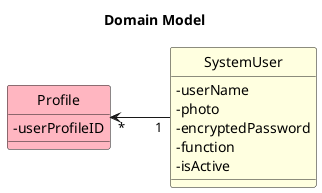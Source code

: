 @startuml
'https://plantuml.com/class-diagram


'Layout Format---------------------------------------------
left to right direction
hide circle
skinparam classAttributeIconSize 0


title Domain Model

class Profile #lightpink{
-userProfileID
}

class SystemUser #lightyellow{
-userName
-photo
-encryptedPassword
-function
-isActive
}

Profile "*" <-- "1" SystemUser

@enduml
